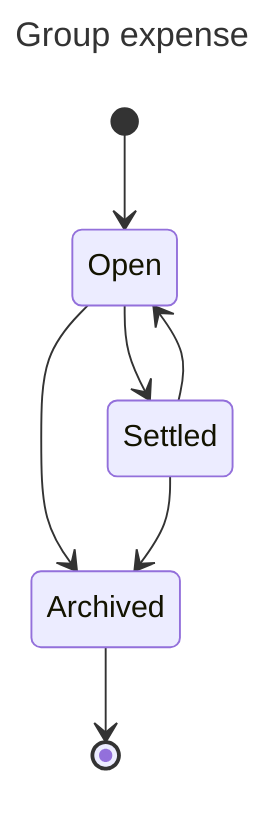 ---
title: Group expense
---
stateDiagram-v2
    [*] --> Open

    Open --> Archived
    Open --> Settled
    Settled --> Open
    Settled --> Archived
    Archived --> [*]